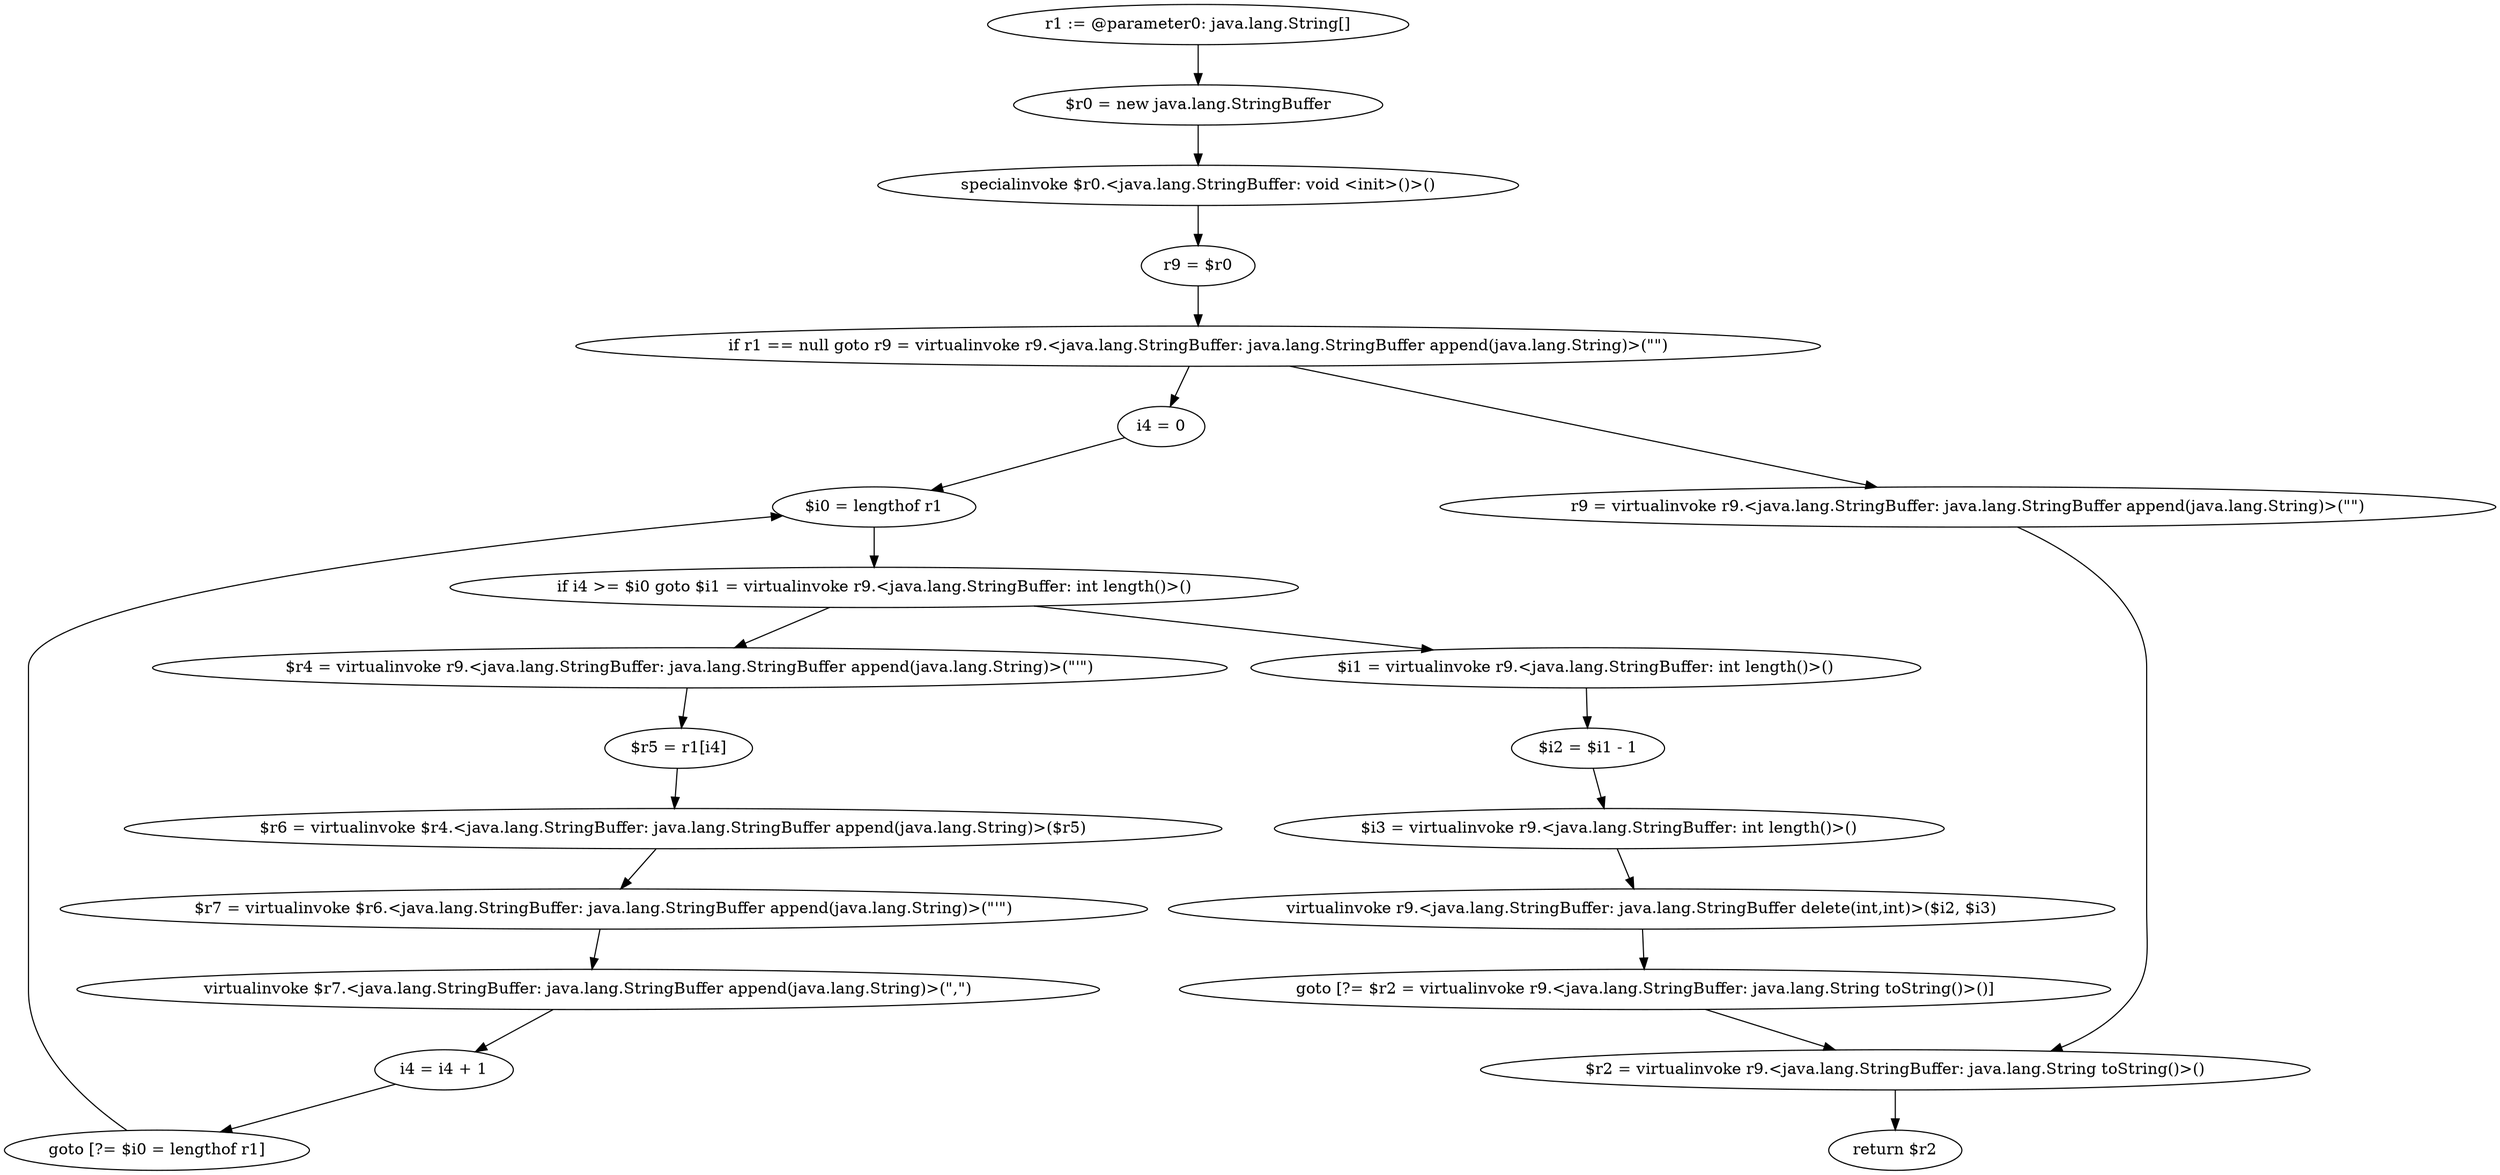 digraph "unitGraph" {
    "r1 := @parameter0: java.lang.String[]"
    "$r0 = new java.lang.StringBuffer"
    "specialinvoke $r0.<java.lang.StringBuffer: void <init>()>()"
    "r9 = $r0"
    "if r1 == null goto r9 = virtualinvoke r9.<java.lang.StringBuffer: java.lang.StringBuffer append(java.lang.String)>(\"\")"
    "i4 = 0"
    "$i0 = lengthof r1"
    "if i4 >= $i0 goto $i1 = virtualinvoke r9.<java.lang.StringBuffer: int length()>()"
    "$r4 = virtualinvoke r9.<java.lang.StringBuffer: java.lang.StringBuffer append(java.lang.String)>(\"\'\")"
    "$r5 = r1[i4]"
    "$r6 = virtualinvoke $r4.<java.lang.StringBuffer: java.lang.StringBuffer append(java.lang.String)>($r5)"
    "$r7 = virtualinvoke $r6.<java.lang.StringBuffer: java.lang.StringBuffer append(java.lang.String)>(\"\'\")"
    "virtualinvoke $r7.<java.lang.StringBuffer: java.lang.StringBuffer append(java.lang.String)>(\",\")"
    "i4 = i4 + 1"
    "goto [?= $i0 = lengthof r1]"
    "$i1 = virtualinvoke r9.<java.lang.StringBuffer: int length()>()"
    "$i2 = $i1 - 1"
    "$i3 = virtualinvoke r9.<java.lang.StringBuffer: int length()>()"
    "virtualinvoke r9.<java.lang.StringBuffer: java.lang.StringBuffer delete(int,int)>($i2, $i3)"
    "goto [?= $r2 = virtualinvoke r9.<java.lang.StringBuffer: java.lang.String toString()>()]"
    "r9 = virtualinvoke r9.<java.lang.StringBuffer: java.lang.StringBuffer append(java.lang.String)>(\"\")"
    "$r2 = virtualinvoke r9.<java.lang.StringBuffer: java.lang.String toString()>()"
    "return $r2"
    "r1 := @parameter0: java.lang.String[]"->"$r0 = new java.lang.StringBuffer";
    "$r0 = new java.lang.StringBuffer"->"specialinvoke $r0.<java.lang.StringBuffer: void <init>()>()";
    "specialinvoke $r0.<java.lang.StringBuffer: void <init>()>()"->"r9 = $r0";
    "r9 = $r0"->"if r1 == null goto r9 = virtualinvoke r9.<java.lang.StringBuffer: java.lang.StringBuffer append(java.lang.String)>(\"\")";
    "if r1 == null goto r9 = virtualinvoke r9.<java.lang.StringBuffer: java.lang.StringBuffer append(java.lang.String)>(\"\")"->"i4 = 0";
    "if r1 == null goto r9 = virtualinvoke r9.<java.lang.StringBuffer: java.lang.StringBuffer append(java.lang.String)>(\"\")"->"r9 = virtualinvoke r9.<java.lang.StringBuffer: java.lang.StringBuffer append(java.lang.String)>(\"\")";
    "i4 = 0"->"$i0 = lengthof r1";
    "$i0 = lengthof r1"->"if i4 >= $i0 goto $i1 = virtualinvoke r9.<java.lang.StringBuffer: int length()>()";
    "if i4 >= $i0 goto $i1 = virtualinvoke r9.<java.lang.StringBuffer: int length()>()"->"$r4 = virtualinvoke r9.<java.lang.StringBuffer: java.lang.StringBuffer append(java.lang.String)>(\"\'\")";
    "if i4 >= $i0 goto $i1 = virtualinvoke r9.<java.lang.StringBuffer: int length()>()"->"$i1 = virtualinvoke r9.<java.lang.StringBuffer: int length()>()";
    "$r4 = virtualinvoke r9.<java.lang.StringBuffer: java.lang.StringBuffer append(java.lang.String)>(\"\'\")"->"$r5 = r1[i4]";
    "$r5 = r1[i4]"->"$r6 = virtualinvoke $r4.<java.lang.StringBuffer: java.lang.StringBuffer append(java.lang.String)>($r5)";
    "$r6 = virtualinvoke $r4.<java.lang.StringBuffer: java.lang.StringBuffer append(java.lang.String)>($r5)"->"$r7 = virtualinvoke $r6.<java.lang.StringBuffer: java.lang.StringBuffer append(java.lang.String)>(\"\'\")";
    "$r7 = virtualinvoke $r6.<java.lang.StringBuffer: java.lang.StringBuffer append(java.lang.String)>(\"\'\")"->"virtualinvoke $r7.<java.lang.StringBuffer: java.lang.StringBuffer append(java.lang.String)>(\",\")";
    "virtualinvoke $r7.<java.lang.StringBuffer: java.lang.StringBuffer append(java.lang.String)>(\",\")"->"i4 = i4 + 1";
    "i4 = i4 + 1"->"goto [?= $i0 = lengthof r1]";
    "goto [?= $i0 = lengthof r1]"->"$i0 = lengthof r1";
    "$i1 = virtualinvoke r9.<java.lang.StringBuffer: int length()>()"->"$i2 = $i1 - 1";
    "$i2 = $i1 - 1"->"$i3 = virtualinvoke r9.<java.lang.StringBuffer: int length()>()";
    "$i3 = virtualinvoke r9.<java.lang.StringBuffer: int length()>()"->"virtualinvoke r9.<java.lang.StringBuffer: java.lang.StringBuffer delete(int,int)>($i2, $i3)";
    "virtualinvoke r9.<java.lang.StringBuffer: java.lang.StringBuffer delete(int,int)>($i2, $i3)"->"goto [?= $r2 = virtualinvoke r9.<java.lang.StringBuffer: java.lang.String toString()>()]";
    "goto [?= $r2 = virtualinvoke r9.<java.lang.StringBuffer: java.lang.String toString()>()]"->"$r2 = virtualinvoke r9.<java.lang.StringBuffer: java.lang.String toString()>()";
    "r9 = virtualinvoke r9.<java.lang.StringBuffer: java.lang.StringBuffer append(java.lang.String)>(\"\")"->"$r2 = virtualinvoke r9.<java.lang.StringBuffer: java.lang.String toString()>()";
    "$r2 = virtualinvoke r9.<java.lang.StringBuffer: java.lang.String toString()>()"->"return $r2";
}
